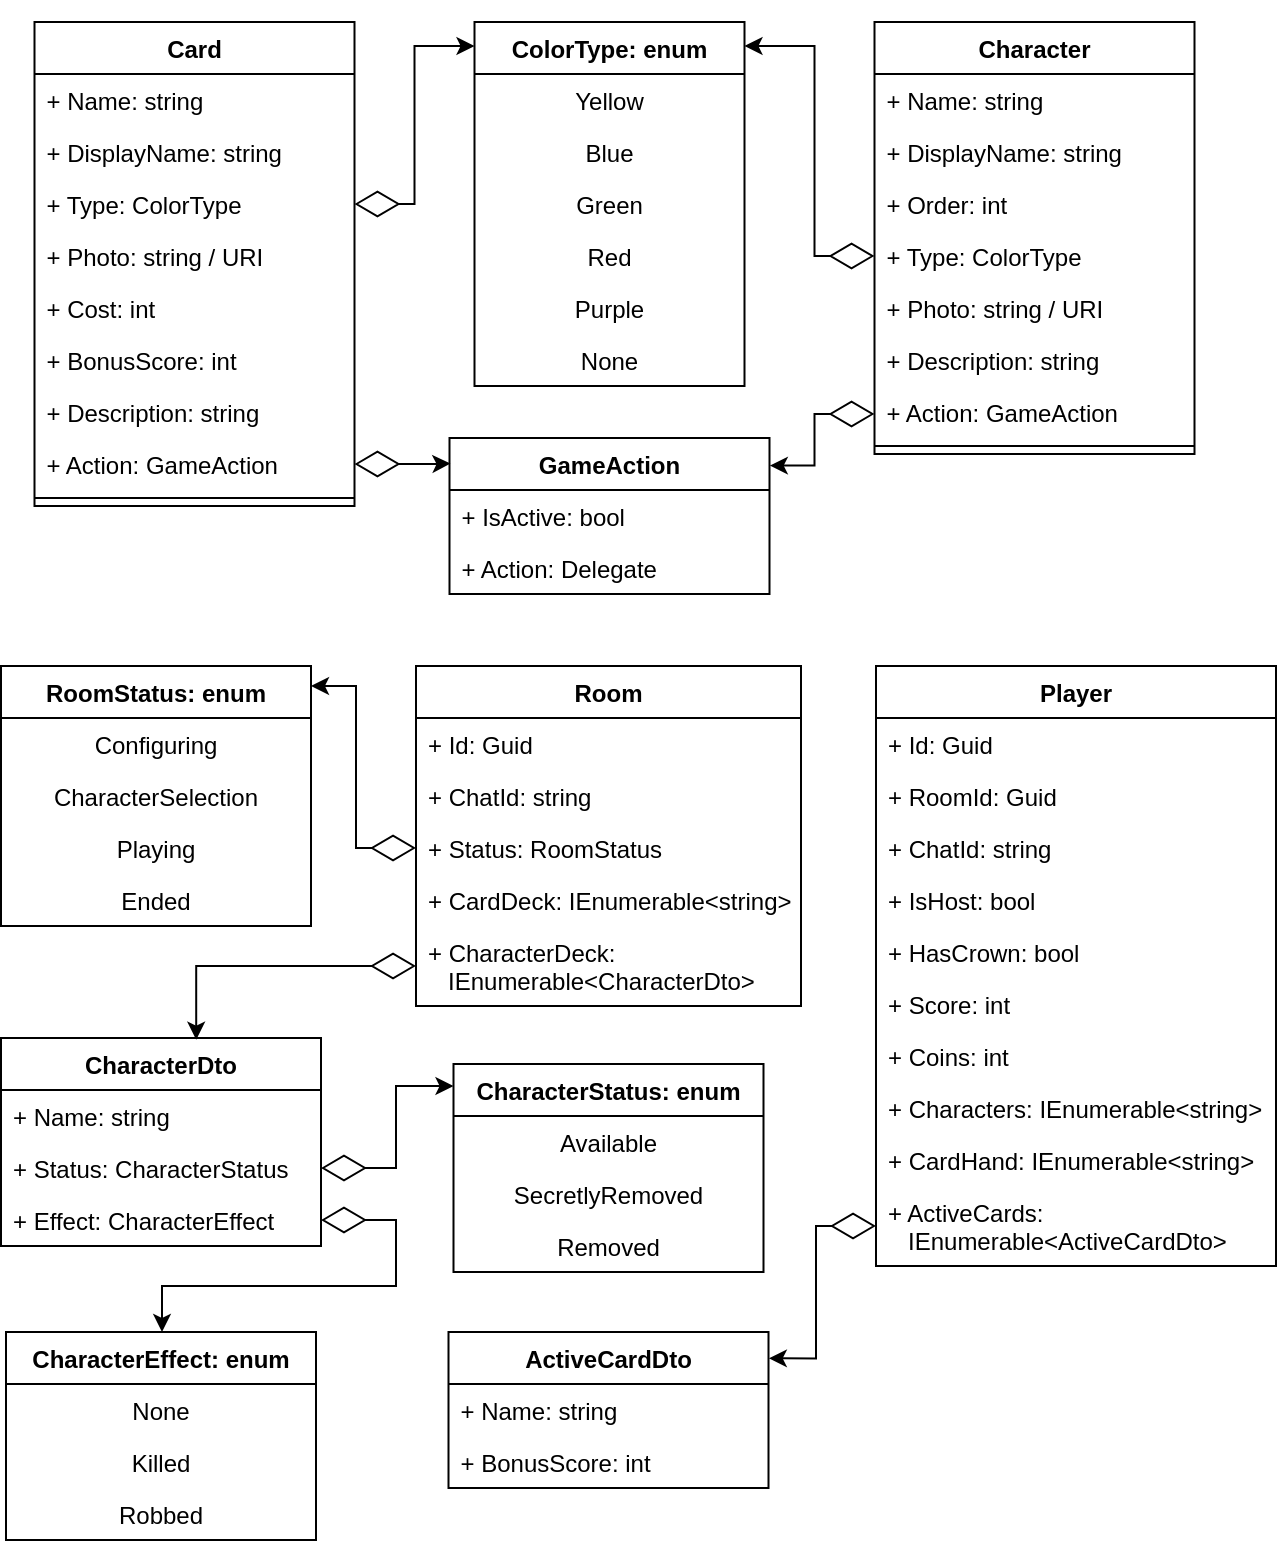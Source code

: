 <mxfile version="15.4.0" type="device"><diagram id="JpxD_rcKWp7z2PnDMBTp" name="Page-1"><mxGraphModel dx="1024" dy="592" grid="1" gridSize="10" guides="1" tooltips="1" connect="1" arrows="1" fold="1" page="1" pageScale="1" pageWidth="850" pageHeight="1100" math="0" shadow="0"><root><mxCell id="0"/><mxCell id="1" parent="0"/><mxCell id="D_Rorvny7IuKERs86Ul9-80" value="Character" style="swimlane;fontStyle=1;align=center;verticalAlign=top;childLayout=stackLayout;horizontal=1;startSize=26;horizontalStack=0;resizeParent=1;resizeParentMax=0;resizeLast=0;collapsible=1;marginBottom=0;hachureGap=4;pointerEvents=0;" parent="1" vertex="1"><mxGeometry x="499.25" y="228" width="160" height="216" as="geometry"/></mxCell><mxCell id="qL04WNLX8uc5PbZ2iO6--2" value="+ Name: string" style="text;strokeColor=none;fillColor=none;align=left;verticalAlign=top;spacingLeft=4;spacingRight=4;overflow=hidden;rotatable=0;points=[[0,0.5],[1,0.5]];portConstraint=eastwest;" parent="D_Rorvny7IuKERs86Ul9-80" vertex="1"><mxGeometry y="26" width="160" height="26" as="geometry"/></mxCell><mxCell id="D_Rorvny7IuKERs86Ul9-81" value="+ DisplayName: string" style="text;strokeColor=none;fillColor=none;align=left;verticalAlign=top;spacingLeft=4;spacingRight=4;overflow=hidden;rotatable=0;points=[[0,0.5],[1,0.5]];portConstraint=eastwest;" parent="D_Rorvny7IuKERs86Ul9-80" vertex="1"><mxGeometry y="52" width="160" height="26" as="geometry"/></mxCell><mxCell id="D_Rorvny7IuKERs86Ul9-84" value="+ Order: int" style="text;strokeColor=none;fillColor=none;align=left;verticalAlign=top;spacingLeft=4;spacingRight=4;overflow=hidden;rotatable=0;points=[[0,0.5],[1,0.5]];portConstraint=eastwest;" parent="D_Rorvny7IuKERs86Ul9-80" vertex="1"><mxGeometry y="78" width="160" height="26" as="geometry"/></mxCell><mxCell id="D_Rorvny7IuKERs86Ul9-82" value="+ Type: ColorType" style="text;strokeColor=none;fillColor=none;align=left;verticalAlign=top;spacingLeft=4;spacingRight=4;overflow=hidden;rotatable=0;points=[[0,0.5],[1,0.5]];portConstraint=eastwest;" parent="D_Rorvny7IuKERs86Ul9-80" vertex="1"><mxGeometry y="104" width="160" height="26" as="geometry"/></mxCell><mxCell id="D_Rorvny7IuKERs86Ul9-83" value="+ Photo: string / URI" style="text;strokeColor=none;fillColor=none;align=left;verticalAlign=top;spacingLeft=4;spacingRight=4;overflow=hidden;rotatable=0;points=[[0,0.5],[1,0.5]];portConstraint=eastwest;" parent="D_Rorvny7IuKERs86Ul9-80" vertex="1"><mxGeometry y="130" width="160" height="26" as="geometry"/></mxCell><mxCell id="D_Rorvny7IuKERs86Ul9-86" value="+ Description: string" style="text;strokeColor=none;fillColor=none;align=left;verticalAlign=top;spacingLeft=4;spacingRight=4;overflow=hidden;rotatable=0;points=[[0,0.5],[1,0.5]];portConstraint=eastwest;" parent="D_Rorvny7IuKERs86Ul9-80" vertex="1"><mxGeometry y="156" width="160" height="26" as="geometry"/></mxCell><mxCell id="D_Rorvny7IuKERs86Ul9-94" value="+ Action: GameAction" style="text;strokeColor=none;fillColor=none;align=left;verticalAlign=top;spacingLeft=4;spacingRight=4;overflow=hidden;rotatable=0;points=[[0,0.5],[1,0.5]];portConstraint=eastwest;" parent="D_Rorvny7IuKERs86Ul9-80" vertex="1"><mxGeometry y="182" width="160" height="26" as="geometry"/></mxCell><mxCell id="D_Rorvny7IuKERs86Ul9-112" value="" style="line;strokeWidth=1;fillColor=none;align=left;verticalAlign=middle;spacingTop=-1;spacingLeft=3;spacingRight=3;rotatable=0;labelPosition=right;points=[];portConstraint=eastwest;hachureGap=4;pointerEvents=0;labelBackgroundColor=none;fontSize=12;html=0;" parent="D_Rorvny7IuKERs86Ul9-80" vertex="1"><mxGeometry y="208" width="160" height="8" as="geometry"/></mxCell><mxCell id="D_Rorvny7IuKERs86Ul9-99" value="ColorType: enum" style="swimlane;fontStyle=1;align=center;verticalAlign=top;childLayout=stackLayout;horizontal=1;startSize=26;horizontalStack=0;resizeParent=1;resizeParentMax=0;resizeLast=0;collapsible=1;marginBottom=0;hachureGap=4;pointerEvents=0;labelBackgroundColor=none;fontSize=12;fillColor=none;html=0;" parent="1" vertex="1"><mxGeometry x="299.25" y="228" width="135" height="182" as="geometry"/></mxCell><mxCell id="D_Rorvny7IuKERs86Ul9-104" value="Yellow" style="text;strokeColor=none;fillColor=none;align=center;verticalAlign=top;spacingLeft=4;spacingRight=4;overflow=hidden;rotatable=0;points=[[0,0.5],[1,0.5]];portConstraint=eastwest;hachureGap=4;pointerEvents=0;labelBackgroundColor=none;fontSize=12;html=0;" parent="D_Rorvny7IuKERs86Ul9-99" vertex="1"><mxGeometry y="26" width="135" height="26" as="geometry"/></mxCell><mxCell id="D_Rorvny7IuKERs86Ul9-105" value="Blue" style="text;strokeColor=none;fillColor=none;align=center;verticalAlign=top;spacingLeft=4;spacingRight=4;overflow=hidden;rotatable=0;points=[[0,0.5],[1,0.5]];portConstraint=eastwest;hachureGap=4;pointerEvents=0;labelBackgroundColor=none;fontSize=12;html=0;" parent="D_Rorvny7IuKERs86Ul9-99" vertex="1"><mxGeometry y="52" width="135" height="26" as="geometry"/></mxCell><mxCell id="D_Rorvny7IuKERs86Ul9-106" value="Green" style="text;strokeColor=none;fillColor=none;align=center;verticalAlign=top;spacingLeft=4;spacingRight=4;overflow=hidden;rotatable=0;points=[[0,0.5],[1,0.5]];portConstraint=eastwest;hachureGap=4;pointerEvents=0;labelBackgroundColor=none;fontSize=12;html=0;" parent="D_Rorvny7IuKERs86Ul9-99" vertex="1"><mxGeometry y="78" width="135" height="26" as="geometry"/></mxCell><mxCell id="D_Rorvny7IuKERs86Ul9-107" value="Red" style="text;strokeColor=none;fillColor=none;align=center;verticalAlign=top;spacingLeft=4;spacingRight=4;overflow=hidden;rotatable=0;points=[[0,0.5],[1,0.5]];portConstraint=eastwest;hachureGap=4;pointerEvents=0;labelBackgroundColor=none;fontSize=12;html=0;" parent="D_Rorvny7IuKERs86Ul9-99" vertex="1"><mxGeometry y="104" width="135" height="26" as="geometry"/></mxCell><mxCell id="D_Rorvny7IuKERs86Ul9-108" value="Purple" style="text;strokeColor=none;fillColor=none;align=center;verticalAlign=top;spacingLeft=4;spacingRight=4;overflow=hidden;rotatable=0;points=[[0,0.5],[1,0.5]];portConstraint=eastwest;hachureGap=4;pointerEvents=0;labelBackgroundColor=none;fontSize=12;html=0;" parent="D_Rorvny7IuKERs86Ul9-99" vertex="1"><mxGeometry y="130" width="135" height="26" as="geometry"/></mxCell><mxCell id="D_Rorvny7IuKERs86Ul9-103" value="None" style="text;strokeColor=none;fillColor=none;align=center;verticalAlign=top;spacingLeft=4;spacingRight=4;overflow=hidden;rotatable=0;points=[[0,0.5],[1,0.5]];portConstraint=eastwest;hachureGap=4;pointerEvents=0;labelBackgroundColor=none;fontSize=12;html=0;" parent="D_Rorvny7IuKERs86Ul9-99" vertex="1"><mxGeometry y="156" width="135" height="26" as="geometry"/></mxCell><mxCell id="D_Rorvny7IuKERs86Ul9-20" value="Card" style="swimlane;fontStyle=1;align=center;verticalAlign=top;childLayout=stackLayout;horizontal=1;startSize=26;horizontalStack=0;resizeParent=1;resizeParentMax=0;resizeLast=0;collapsible=1;marginBottom=0;hachureGap=4;pointerEvents=0;" parent="1" vertex="1"><mxGeometry x="79.25" y="228" width="160" height="242" as="geometry"/></mxCell><mxCell id="qL04WNLX8uc5PbZ2iO6--1" value="+ Name: string" style="text;strokeColor=none;fillColor=none;align=left;verticalAlign=top;spacingLeft=4;spacingRight=4;overflow=hidden;rotatable=0;points=[[0,0.5],[1,0.5]];portConstraint=eastwest;" parent="D_Rorvny7IuKERs86Ul9-20" vertex="1"><mxGeometry y="26" width="160" height="26" as="geometry"/></mxCell><mxCell id="D_Rorvny7IuKERs86Ul9-21" value="+ DisplayName: string" style="text;strokeColor=none;fillColor=none;align=left;verticalAlign=top;spacingLeft=4;spacingRight=4;overflow=hidden;rotatable=0;points=[[0,0.5],[1,0.5]];portConstraint=eastwest;" parent="D_Rorvny7IuKERs86Ul9-20" vertex="1"><mxGeometry y="52" width="160" height="26" as="geometry"/></mxCell><mxCell id="D_Rorvny7IuKERs86Ul9-66" value="+ Type: ColorType" style="text;strokeColor=none;fillColor=none;align=left;verticalAlign=top;spacingLeft=4;spacingRight=4;overflow=hidden;rotatable=0;points=[[0,0.5],[1,0.5]];portConstraint=eastwest;" parent="D_Rorvny7IuKERs86Ul9-20" vertex="1"><mxGeometry y="78" width="160" height="26" as="geometry"/></mxCell><mxCell id="D_Rorvny7IuKERs86Ul9-67" value="+ Photo: string / URI" style="text;strokeColor=none;fillColor=none;align=left;verticalAlign=top;spacingLeft=4;spacingRight=4;overflow=hidden;rotatable=0;points=[[0,0.5],[1,0.5]];portConstraint=eastwest;" parent="D_Rorvny7IuKERs86Ul9-20" vertex="1"><mxGeometry y="104" width="160" height="26" as="geometry"/></mxCell><mxCell id="D_Rorvny7IuKERs86Ul9-68" value="+ Cost: int" style="text;strokeColor=none;fillColor=none;align=left;verticalAlign=top;spacingLeft=4;spacingRight=4;overflow=hidden;rotatable=0;points=[[0,0.5],[1,0.5]];portConstraint=eastwest;" parent="D_Rorvny7IuKERs86Ul9-20" vertex="1"><mxGeometry y="130" width="160" height="26" as="geometry"/></mxCell><mxCell id="D_Rorvny7IuKERs86Ul9-77" value="+ BonusScore: int" style="text;strokeColor=none;fillColor=none;align=left;verticalAlign=top;spacingLeft=4;spacingRight=4;overflow=hidden;rotatable=0;points=[[0,0.5],[1,0.5]];portConstraint=eastwest;" parent="D_Rorvny7IuKERs86Ul9-20" vertex="1"><mxGeometry y="156" width="160" height="26" as="geometry"/></mxCell><mxCell id="D_Rorvny7IuKERs86Ul9-78" value="+ Description: string" style="text;strokeColor=none;fillColor=none;align=left;verticalAlign=top;spacingLeft=4;spacingRight=4;overflow=hidden;rotatable=0;points=[[0,0.5],[1,0.5]];portConstraint=eastwest;" parent="D_Rorvny7IuKERs86Ul9-20" vertex="1"><mxGeometry y="182" width="160" height="26" as="geometry"/></mxCell><mxCell id="D_Rorvny7IuKERs86Ul9-76" value="+ Action: GameAction" style="text;strokeColor=none;fillColor=none;align=left;verticalAlign=top;spacingLeft=4;spacingRight=4;overflow=hidden;rotatable=0;points=[[0,0.5],[1,0.5]];portConstraint=eastwest;" parent="D_Rorvny7IuKERs86Ul9-20" vertex="1"><mxGeometry y="208" width="160" height="26" as="geometry"/></mxCell><mxCell id="D_Rorvny7IuKERs86Ul9-113" value="" style="line;strokeWidth=1;fillColor=none;align=left;verticalAlign=middle;spacingTop=-1;spacingLeft=3;spacingRight=3;rotatable=0;labelPosition=right;points=[];portConstraint=eastwest;hachureGap=4;pointerEvents=0;labelBackgroundColor=none;fontSize=12;html=0;" parent="D_Rorvny7IuKERs86Ul9-20" vertex="1"><mxGeometry y="234" width="160" height="8" as="geometry"/></mxCell><mxCell id="qL04WNLX8uc5PbZ2iO6--6" value="GameAction" style="swimlane;fontStyle=1;align=center;verticalAlign=top;childLayout=stackLayout;horizontal=1;startSize=26;horizontalStack=0;resizeParent=1;resizeParentMax=0;resizeLast=0;collapsible=1;marginBottom=0;" parent="1" vertex="1"><mxGeometry x="286.75" y="436" width="160" height="78" as="geometry"/></mxCell><mxCell id="qL04WNLX8uc5PbZ2iO6--10" value="+ IsActive: bool" style="text;strokeColor=none;fillColor=none;align=left;verticalAlign=top;spacingLeft=4;spacingRight=4;overflow=hidden;rotatable=0;points=[[0,0.5],[1,0.5]];portConstraint=eastwest;" parent="qL04WNLX8uc5PbZ2iO6--6" vertex="1"><mxGeometry y="26" width="160" height="26" as="geometry"/></mxCell><mxCell id="qL04WNLX8uc5PbZ2iO6--7" value="+ Action: Delegate" style="text;strokeColor=none;fillColor=none;align=left;verticalAlign=top;spacingLeft=4;spacingRight=4;overflow=hidden;rotatable=0;points=[[0,0.5],[1,0.5]];portConstraint=eastwest;" parent="qL04WNLX8uc5PbZ2iO6--6" vertex="1"><mxGeometry y="52" width="160" height="26" as="geometry"/></mxCell><mxCell id="qL04WNLX8uc5PbZ2iO6--12" value="ActiveCardDto" style="swimlane;fontStyle=1;align=center;verticalAlign=top;childLayout=stackLayout;horizontal=1;startSize=26;horizontalStack=0;resizeParent=1;resizeParentMax=0;resizeLast=0;collapsible=1;marginBottom=0;" parent="1" vertex="1"><mxGeometry x="286.25" y="883" width="160" height="78" as="geometry"/></mxCell><mxCell id="qL04WNLX8uc5PbZ2iO6--13" value="+ Name: string" style="text;strokeColor=none;fillColor=none;align=left;verticalAlign=top;spacingLeft=4;spacingRight=4;overflow=hidden;rotatable=0;points=[[0,0.5],[1,0.5]];portConstraint=eastwest;" parent="qL04WNLX8uc5PbZ2iO6--12" vertex="1"><mxGeometry y="26" width="160" height="26" as="geometry"/></mxCell><mxCell id="qL04WNLX8uc5PbZ2iO6--19" value="+ BonusScore: int" style="text;strokeColor=none;fillColor=none;align=left;verticalAlign=top;spacingLeft=4;spacingRight=4;overflow=hidden;rotatable=0;points=[[0,0.5],[1,0.5]];portConstraint=eastwest;" parent="qL04WNLX8uc5PbZ2iO6--12" vertex="1"><mxGeometry y="52" width="160" height="26" as="geometry"/></mxCell><mxCell id="qL04WNLX8uc5PbZ2iO6--20" value="CharacterDto" style="swimlane;fontStyle=1;align=center;verticalAlign=top;childLayout=stackLayout;horizontal=1;startSize=26;horizontalStack=0;resizeParent=1;resizeParentMax=0;resizeLast=0;collapsible=1;marginBottom=0;" parent="1" vertex="1"><mxGeometry x="62.5" y="736" width="160" height="104" as="geometry"/></mxCell><mxCell id="qL04WNLX8uc5PbZ2iO6--21" value="+ Name: string" style="text;strokeColor=none;fillColor=none;align=left;verticalAlign=top;spacingLeft=4;spacingRight=4;overflow=hidden;rotatable=0;points=[[0,0.5],[1,0.5]];portConstraint=eastwest;" parent="qL04WNLX8uc5PbZ2iO6--20" vertex="1"><mxGeometry y="26" width="160" height="26" as="geometry"/></mxCell><mxCell id="qL04WNLX8uc5PbZ2iO6--22" value="+ Status: CharacterStatus" style="text;strokeColor=none;fillColor=none;align=left;verticalAlign=top;spacingLeft=4;spacingRight=4;overflow=hidden;rotatable=0;points=[[0,0.5],[1,0.5]];portConstraint=eastwest;" parent="qL04WNLX8uc5PbZ2iO6--20" vertex="1"><mxGeometry y="52" width="160" height="26" as="geometry"/></mxCell><mxCell id="qL04WNLX8uc5PbZ2iO6--31" value="+ Effect: CharacterEffect" style="text;strokeColor=none;fillColor=none;align=left;verticalAlign=top;spacingLeft=4;spacingRight=4;overflow=hidden;rotatable=0;points=[[0,0.5],[1,0.5]];portConstraint=eastwest;" parent="qL04WNLX8uc5PbZ2iO6--20" vertex="1"><mxGeometry y="78" width="160" height="26" as="geometry"/></mxCell><mxCell id="qL04WNLX8uc5PbZ2iO6--23" value="CharacterStatus: enum" style="swimlane;fontStyle=1;align=center;verticalAlign=top;childLayout=stackLayout;horizontal=1;startSize=26;horizontalStack=0;resizeParent=1;resizeParentMax=0;resizeLast=0;collapsible=1;marginBottom=0;hachureGap=4;pointerEvents=0;labelBackgroundColor=none;fontSize=12;fillColor=none;html=0;" parent="1" vertex="1"><mxGeometry x="288.75" y="749" width="155" height="104" as="geometry"/></mxCell><mxCell id="qL04WNLX8uc5PbZ2iO6--24" value="Available" style="text;strokeColor=none;fillColor=none;align=center;verticalAlign=top;spacingLeft=4;spacingRight=4;overflow=hidden;rotatable=0;points=[[0,0.5],[1,0.5]];portConstraint=eastwest;hachureGap=4;pointerEvents=0;labelBackgroundColor=none;fontSize=12;html=0;" parent="qL04WNLX8uc5PbZ2iO6--23" vertex="1"><mxGeometry y="26" width="155" height="26" as="geometry"/></mxCell><mxCell id="qL04WNLX8uc5PbZ2iO6--25" value="SecretlyRemoved" style="text;strokeColor=none;fillColor=none;align=center;verticalAlign=top;spacingLeft=4;spacingRight=4;overflow=hidden;rotatable=0;points=[[0,0.5],[1,0.5]];portConstraint=eastwest;hachureGap=4;pointerEvents=0;labelBackgroundColor=none;fontSize=12;html=0;" parent="qL04WNLX8uc5PbZ2iO6--23" vertex="1"><mxGeometry y="52" width="155" height="26" as="geometry"/></mxCell><mxCell id="qL04WNLX8uc5PbZ2iO6--27" value="Removed" style="text;strokeColor=none;fillColor=none;align=center;verticalAlign=top;spacingLeft=4;spacingRight=4;overflow=hidden;rotatable=0;points=[[0,0.5],[1,0.5]];portConstraint=eastwest;hachureGap=4;pointerEvents=0;labelBackgroundColor=none;fontSize=12;html=0;" parent="qL04WNLX8uc5PbZ2iO6--23" vertex="1"><mxGeometry y="78" width="155" height="26" as="geometry"/></mxCell><mxCell id="qL04WNLX8uc5PbZ2iO6--32" value="CharacterEffect: enum" style="swimlane;fontStyle=1;align=center;verticalAlign=top;childLayout=stackLayout;horizontal=1;startSize=26;horizontalStack=0;resizeParent=1;resizeParentMax=0;resizeLast=0;collapsible=1;marginBottom=0;hachureGap=4;pointerEvents=0;labelBackgroundColor=none;fontSize=12;fillColor=none;html=0;" parent="1" vertex="1"><mxGeometry x="65" y="883" width="155" height="104" as="geometry"/></mxCell><mxCell id="qL04WNLX8uc5PbZ2iO6--33" value="None" style="text;strokeColor=none;fillColor=none;align=center;verticalAlign=top;spacingLeft=4;spacingRight=4;overflow=hidden;rotatable=0;points=[[0,0.5],[1,0.5]];portConstraint=eastwest;hachureGap=4;pointerEvents=0;labelBackgroundColor=none;fontSize=12;html=0;" parent="qL04WNLX8uc5PbZ2iO6--32" vertex="1"><mxGeometry y="26" width="155" height="26" as="geometry"/></mxCell><mxCell id="qL04WNLX8uc5PbZ2iO6--34" value="Killed" style="text;strokeColor=none;fillColor=none;align=center;verticalAlign=top;spacingLeft=4;spacingRight=4;overflow=hidden;rotatable=0;points=[[0,0.5],[1,0.5]];portConstraint=eastwest;hachureGap=4;pointerEvents=0;labelBackgroundColor=none;fontSize=12;html=0;" parent="qL04WNLX8uc5PbZ2iO6--32" vertex="1"><mxGeometry y="52" width="155" height="26" as="geometry"/></mxCell><mxCell id="qL04WNLX8uc5PbZ2iO6--35" value="Robbed" style="text;strokeColor=none;fillColor=none;align=center;verticalAlign=top;spacingLeft=4;spacingRight=4;overflow=hidden;rotatable=0;points=[[0,0.5],[1,0.5]];portConstraint=eastwest;hachureGap=4;pointerEvents=0;labelBackgroundColor=none;fontSize=12;html=0;" parent="qL04WNLX8uc5PbZ2iO6--32" vertex="1"><mxGeometry y="78" width="155" height="26" as="geometry"/></mxCell><mxCell id="JwMIDCIZPWs3Rp86bxDU-1" value="" style="edgeStyle=orthogonalEdgeStyle;rounded=0;orthogonalLoop=1;jettySize=auto;html=1;startArrow=diamondThin;startFill=0;endSize=6;startSize=20;exitX=1;exitY=0.5;exitDx=0;exitDy=0;" parent="1" source="D_Rorvny7IuKERs86Ul9-66" target="D_Rorvny7IuKERs86Ul9-99" edge="1"><mxGeometry relative="1" as="geometry"><Array as="points"><mxPoint x="269.25" y="319"/><mxPoint x="269.25" y="240"/></Array></mxGeometry></mxCell><mxCell id="JwMIDCIZPWs3Rp86bxDU-2" value="" style="edgeStyle=orthogonalEdgeStyle;rounded=0;orthogonalLoop=1;jettySize=auto;html=1;startArrow=diamondThin;startFill=0;startSize=20;endSize=6;" parent="1" source="D_Rorvny7IuKERs86Ul9-82" target="D_Rorvny7IuKERs86Ul9-99" edge="1"><mxGeometry relative="1" as="geometry"><mxPoint x="429.25" y="320" as="targetPoint"/><Array as="points"><mxPoint x="469.25" y="345"/><mxPoint x="469.25" y="240"/></Array></mxGeometry></mxCell><mxCell id="JwMIDCIZPWs3Rp86bxDU-4" value="" style="edgeStyle=orthogonalEdgeStyle;rounded=0;orthogonalLoop=1;jettySize=auto;html=1;startArrow=diamondThin;startFill=0;endArrow=classic;endFill=1;startSize=20;endSize=6;entryX=0.003;entryY=0.164;entryDx=0;entryDy=0;entryPerimeter=0;exitX=1;exitY=0.5;exitDx=0;exitDy=0;" parent="1" source="D_Rorvny7IuKERs86Ul9-76" target="qL04WNLX8uc5PbZ2iO6--6" edge="1"><mxGeometry relative="1" as="geometry"><Array as="points"><mxPoint x="279.25" y="449"/><mxPoint x="279.25" y="449"/></Array></mxGeometry></mxCell><mxCell id="JwMIDCIZPWs3Rp86bxDU-5" value="" style="edgeStyle=orthogonalEdgeStyle;rounded=0;orthogonalLoop=1;jettySize=auto;html=1;startArrow=diamondThin;startFill=0;endArrow=classic;endFill=1;startSize=20;endSize=6;entryX=1.001;entryY=0.177;entryDx=0;entryDy=0;entryPerimeter=0;" parent="1" source="D_Rorvny7IuKERs86Ul9-94" target="qL04WNLX8uc5PbZ2iO6--6" edge="1"><mxGeometry relative="1" as="geometry"><Array as="points"><mxPoint x="469.25" y="424"/><mxPoint x="469.25" y="450"/></Array><mxPoint x="539.25" y="480" as="targetPoint"/></mxGeometry></mxCell><mxCell id="JwMIDCIZPWs3Rp86bxDU-6" value="" style="edgeStyle=orthogonalEdgeStyle;rounded=0;orthogonalLoop=1;jettySize=auto;html=1;startArrow=diamondThin;startFill=0;endArrow=classic;endFill=1;startSize=20;endSize=6;exitX=1;exitY=0.5;exitDx=0;exitDy=0;" parent="1" source="qL04WNLX8uc5PbZ2iO6--22" target="qL04WNLX8uc5PbZ2iO6--23" edge="1"><mxGeometry relative="1" as="geometry"><Array as="points"><mxPoint x="260" y="801"/><mxPoint x="260" y="760"/></Array></mxGeometry></mxCell><mxCell id="JwMIDCIZPWs3Rp86bxDU-7" value="" style="edgeStyle=orthogonalEdgeStyle;rounded=0;orthogonalLoop=1;jettySize=auto;html=1;startArrow=diamondThin;startFill=0;endArrow=classic;endFill=1;startSize=20;endSize=6;exitX=1;exitY=0.5;exitDx=0;exitDy=0;" parent="1" source="qL04WNLX8uc5PbZ2iO6--31" target="qL04WNLX8uc5PbZ2iO6--32" edge="1"><mxGeometry relative="1" as="geometry"><Array as="points"><mxPoint x="260" y="827"/><mxPoint x="260" y="860"/><mxPoint x="143" y="860"/></Array></mxGeometry></mxCell><mxCell id="jt9EQv-HASIAG025OW-8-1" value="RoomStatus: enum" style="swimlane;fontStyle=1;align=center;verticalAlign=top;childLayout=stackLayout;horizontal=1;startSize=26;horizontalStack=0;resizeParent=1;resizeParentMax=0;resizeLast=0;collapsible=1;marginBottom=0;hachureGap=4;pointerEvents=0;labelBackgroundColor=none;fontSize=12;fillColor=none;html=0;" parent="1" vertex="1"><mxGeometry x="62.5" y="550" width="155" height="130" as="geometry"/></mxCell><mxCell id="jt9EQv-HASIAG025OW-8-2" value="Configuring" style="text;strokeColor=none;fillColor=none;align=center;verticalAlign=top;spacingLeft=4;spacingRight=4;overflow=hidden;rotatable=0;points=[[0,0.5],[1,0.5]];portConstraint=eastwest;hachureGap=4;pointerEvents=0;labelBackgroundColor=none;fontSize=12;html=0;" parent="jt9EQv-HASIAG025OW-8-1" vertex="1"><mxGeometry y="26" width="155" height="26" as="geometry"/></mxCell><mxCell id="jt9EQv-HASIAG025OW-8-3" value="CharacterSelection" style="text;strokeColor=none;fillColor=none;align=center;verticalAlign=top;spacingLeft=4;spacingRight=4;overflow=hidden;rotatable=0;points=[[0,0.5],[1,0.5]];portConstraint=eastwest;hachureGap=4;pointerEvents=0;labelBackgroundColor=none;fontSize=12;html=0;" parent="jt9EQv-HASIAG025OW-8-1" vertex="1"><mxGeometry y="52" width="155" height="26" as="geometry"/></mxCell><mxCell id="jt9EQv-HASIAG025OW-8-4" value="Playing" style="text;strokeColor=none;fillColor=none;align=center;verticalAlign=top;spacingLeft=4;spacingRight=4;overflow=hidden;rotatable=0;points=[[0,0.5],[1,0.5]];portConstraint=eastwest;hachureGap=4;pointerEvents=0;labelBackgroundColor=none;fontSize=12;html=0;" parent="jt9EQv-HASIAG025OW-8-1" vertex="1"><mxGeometry y="78" width="155" height="26" as="geometry"/></mxCell><mxCell id="jt9EQv-HASIAG025OW-8-5" value="Ended" style="text;strokeColor=none;fillColor=none;align=center;verticalAlign=top;spacingLeft=4;spacingRight=4;overflow=hidden;rotatable=0;points=[[0,0.5],[1,0.5]];portConstraint=eastwest;hachureGap=4;pointerEvents=0;labelBackgroundColor=none;fontSize=12;html=0;" parent="jt9EQv-HASIAG025OW-8-1" vertex="1"><mxGeometry y="104" width="155" height="26" as="geometry"/></mxCell><mxCell id="jt9EQv-HASIAG025OW-8-26" value="Room" style="swimlane;fontStyle=1;align=center;verticalAlign=top;childLayout=stackLayout;horizontal=1;startSize=26;horizontalStack=0;resizeParent=1;resizeParentMax=0;resizeLast=0;collapsible=1;marginBottom=0;" parent="1" vertex="1"><mxGeometry x="270" y="550" width="192.5" height="170" as="geometry"/></mxCell><mxCell id="jt9EQv-HASIAG025OW-8-27" value="+ Id: Guid" style="text;strokeColor=none;fillColor=none;align=left;verticalAlign=top;spacingLeft=4;spacingRight=4;overflow=hidden;rotatable=0;points=[[0,0.5],[1,0.5]];portConstraint=eastwest;" parent="jt9EQv-HASIAG025OW-8-26" vertex="1"><mxGeometry y="26" width="192.5" height="26" as="geometry"/></mxCell><mxCell id="jt9EQv-HASIAG025OW-8-28" value="+ ChatId: string" style="text;strokeColor=none;fillColor=none;align=left;verticalAlign=top;spacingLeft=4;spacingRight=4;overflow=hidden;rotatable=0;points=[[0,0.5],[1,0.5]];portConstraint=eastwest;" parent="jt9EQv-HASIAG025OW-8-26" vertex="1"><mxGeometry y="52" width="192.5" height="26" as="geometry"/></mxCell><mxCell id="jt9EQv-HASIAG025OW-8-29" value="+ Status: RoomStatus" style="text;strokeColor=none;fillColor=none;align=left;verticalAlign=top;spacingLeft=4;spacingRight=4;overflow=hidden;rotatable=0;points=[[0,0.5],[1,0.5]];portConstraint=eastwest;" parent="jt9EQv-HASIAG025OW-8-26" vertex="1"><mxGeometry y="78" width="192.5" height="26" as="geometry"/></mxCell><mxCell id="jt9EQv-HASIAG025OW-8-30" value="+ CardDeck: IEnumerable&lt;string&gt;" style="text;strokeColor=none;fillColor=none;align=left;verticalAlign=top;spacingLeft=4;spacingRight=4;overflow=hidden;rotatable=0;points=[[0,0.5],[1,0.5]];portConstraint=eastwest;" parent="jt9EQv-HASIAG025OW-8-26" vertex="1"><mxGeometry y="104" width="192.5" height="26" as="geometry"/></mxCell><mxCell id="jt9EQv-HASIAG025OW-8-31" value="+ CharacterDeck: &#10;   IEnumerable&lt;CharacterDto&gt;" style="text;strokeColor=none;fillColor=none;align=left;verticalAlign=top;spacingLeft=4;spacingRight=4;overflow=hidden;rotatable=0;points=[[0,0.5],[1,0.5]];portConstraint=eastwest;" parent="jt9EQv-HASIAG025OW-8-26" vertex="1"><mxGeometry y="130" width="192.5" height="40" as="geometry"/></mxCell><mxCell id="jt9EQv-HASIAG025OW-8-32" value="" style="edgeStyle=orthogonalEdgeStyle;rounded=0;orthogonalLoop=1;jettySize=auto;html=1;startArrow=diamondThin;startFill=0;endArrow=classic;endFill=1;startSize=20;endSize=6;exitX=0;exitY=0.5;exitDx=0;exitDy=0;" parent="1" source="jt9EQv-HASIAG025OW-8-29" target="jt9EQv-HASIAG025OW-8-1" edge="1"><mxGeometry relative="1" as="geometry"><Array as="points"><mxPoint x="240" y="641"/><mxPoint x="240" y="560"/></Array><mxPoint x="440" y="500" as="sourcePoint"/><mxPoint x="232.5" y="550" as="targetPoint"/></mxGeometry></mxCell><mxCell id="jt9EQv-HASIAG025OW-8-33" value="Player" style="swimlane;fontStyle=1;align=center;verticalAlign=top;childLayout=stackLayout;horizontal=1;startSize=26;horizontalStack=0;resizeParent=1;resizeParentMax=0;resizeLast=0;collapsible=1;marginBottom=0;" parent="1" vertex="1"><mxGeometry x="500" y="550" width="200" height="300" as="geometry"/></mxCell><mxCell id="jt9EQv-HASIAG025OW-8-34" value="+ Id: Guid" style="text;strokeColor=none;fillColor=none;align=left;verticalAlign=top;spacingLeft=4;spacingRight=4;overflow=hidden;rotatable=0;points=[[0,0.5],[1,0.5]];portConstraint=eastwest;" parent="jt9EQv-HASIAG025OW-8-33" vertex="1"><mxGeometry y="26" width="200" height="26" as="geometry"/></mxCell><mxCell id="jt9EQv-HASIAG025OW-8-36" value="+ RoomId: Guid " style="text;strokeColor=none;fillColor=none;align=left;verticalAlign=top;spacingLeft=4;spacingRight=4;overflow=hidden;rotatable=0;points=[[0,0.5],[1,0.5]];portConstraint=eastwest;" parent="jt9EQv-HASIAG025OW-8-33" vertex="1"><mxGeometry y="52" width="200" height="26" as="geometry"/></mxCell><mxCell id="jt9EQv-HASIAG025OW-8-35" value="+ ChatId: string" style="text;strokeColor=none;fillColor=none;align=left;verticalAlign=top;spacingLeft=4;spacingRight=4;overflow=hidden;rotatable=0;points=[[0,0.5],[1,0.5]];portConstraint=eastwest;" parent="jt9EQv-HASIAG025OW-8-33" vertex="1"><mxGeometry y="78" width="200" height="26" as="geometry"/></mxCell><mxCell id="jt9EQv-HASIAG025OW-8-39" value="+ IsHost: bool" style="text;strokeColor=none;fillColor=none;align=left;verticalAlign=top;spacingLeft=4;spacingRight=4;overflow=hidden;rotatable=0;points=[[0,0.5],[1,0.5]];portConstraint=eastwest;" parent="jt9EQv-HASIAG025OW-8-33" vertex="1"><mxGeometry y="104" width="200" height="26" as="geometry"/></mxCell><mxCell id="jt9EQv-HASIAG025OW-8-40" value="+ HasCrown: bool" style="text;strokeColor=none;fillColor=none;align=left;verticalAlign=top;spacingLeft=4;spacingRight=4;overflow=hidden;rotatable=0;points=[[0,0.5],[1,0.5]];portConstraint=eastwest;" parent="jt9EQv-HASIAG025OW-8-33" vertex="1"><mxGeometry y="130" width="200" height="26" as="geometry"/></mxCell><mxCell id="jt9EQv-HASIAG025OW-8-41" value="+ Score: int" style="text;strokeColor=none;fillColor=none;align=left;verticalAlign=top;spacingLeft=4;spacingRight=4;overflow=hidden;rotatable=0;points=[[0,0.5],[1,0.5]];portConstraint=eastwest;" parent="jt9EQv-HASIAG025OW-8-33" vertex="1"><mxGeometry y="156" width="200" height="26" as="geometry"/></mxCell><mxCell id="jt9EQv-HASIAG025OW-8-43" value="+ Coins: int" style="text;strokeColor=none;fillColor=none;align=left;verticalAlign=top;spacingLeft=4;spacingRight=4;overflow=hidden;rotatable=0;points=[[0,0.5],[1,0.5]];portConstraint=eastwest;" parent="jt9EQv-HASIAG025OW-8-33" vertex="1"><mxGeometry y="182" width="200" height="26" as="geometry"/></mxCell><mxCell id="jt9EQv-HASIAG025OW-8-37" value="+ Characters: IEnumerable&lt;string&gt;" style="text;strokeColor=none;fillColor=none;align=left;verticalAlign=top;spacingLeft=4;spacingRight=4;overflow=hidden;rotatable=0;points=[[0,0.5],[1,0.5]];portConstraint=eastwest;" parent="jt9EQv-HASIAG025OW-8-33" vertex="1"><mxGeometry y="208" width="200" height="26" as="geometry"/></mxCell><mxCell id="jt9EQv-HASIAG025OW-8-38" value="+ CardHand: IEnumerable&lt;string&gt;" style="text;strokeColor=none;fillColor=none;align=left;verticalAlign=top;spacingLeft=4;spacingRight=4;overflow=hidden;rotatable=0;points=[[0,0.5],[1,0.5]];portConstraint=eastwest;" parent="jt9EQv-HASIAG025OW-8-33" vertex="1"><mxGeometry y="234" width="200" height="26" as="geometry"/></mxCell><mxCell id="jt9EQv-HASIAG025OW-8-44" value="+ ActiveCards: &#10;   IEnumerable&lt;ActiveCardDto&gt;" style="text;strokeColor=none;fillColor=none;align=left;verticalAlign=top;spacingLeft=4;spacingRight=4;overflow=hidden;rotatable=0;points=[[0,0.5],[1,0.5]];portConstraint=eastwest;" parent="jt9EQv-HASIAG025OW-8-33" vertex="1"><mxGeometry y="260" width="200" height="40" as="geometry"/></mxCell><mxCell id="jt9EQv-HASIAG025OW-8-45" value="" style="edgeStyle=orthogonalEdgeStyle;rounded=0;orthogonalLoop=1;jettySize=auto;html=1;startArrow=diamondThin;startFill=0;endArrow=classic;endFill=1;startSize=20;endSize=6;exitX=0;exitY=0.5;exitDx=0;exitDy=0;entryX=0.61;entryY=0.008;entryDx=0;entryDy=0;entryPerimeter=0;" parent="1" source="jt9EQv-HASIAG025OW-8-31" target="qL04WNLX8uc5PbZ2iO6--20" edge="1"><mxGeometry relative="1" as="geometry"><Array as="points"><mxPoint x="160" y="700"/></Array><mxPoint x="280" y="651" as="sourcePoint"/><mxPoint x="227.5" y="590" as="targetPoint"/></mxGeometry></mxCell><mxCell id="jt9EQv-HASIAG025OW-8-46" value="" style="edgeStyle=orthogonalEdgeStyle;rounded=0;orthogonalLoop=1;jettySize=auto;html=1;startArrow=diamondThin;startFill=0;endArrow=classic;endFill=1;startSize=20;endSize=6;exitX=0;exitY=0.5;exitDx=0;exitDy=0;entryX=1.001;entryY=0.169;entryDx=0;entryDy=0;entryPerimeter=0;" parent="1" source="jt9EQv-HASIAG025OW-8-44" target="qL04WNLX8uc5PbZ2iO6--12" edge="1"><mxGeometry relative="1" as="geometry"><Array as="points"><mxPoint x="470" y="830"/><mxPoint x="470" y="896"/></Array><mxPoint x="232.5" y="811" as="sourcePoint"/><mxPoint x="480" y="860" as="targetPoint"/></mxGeometry></mxCell></root></mxGraphModel></diagram></mxfile>
